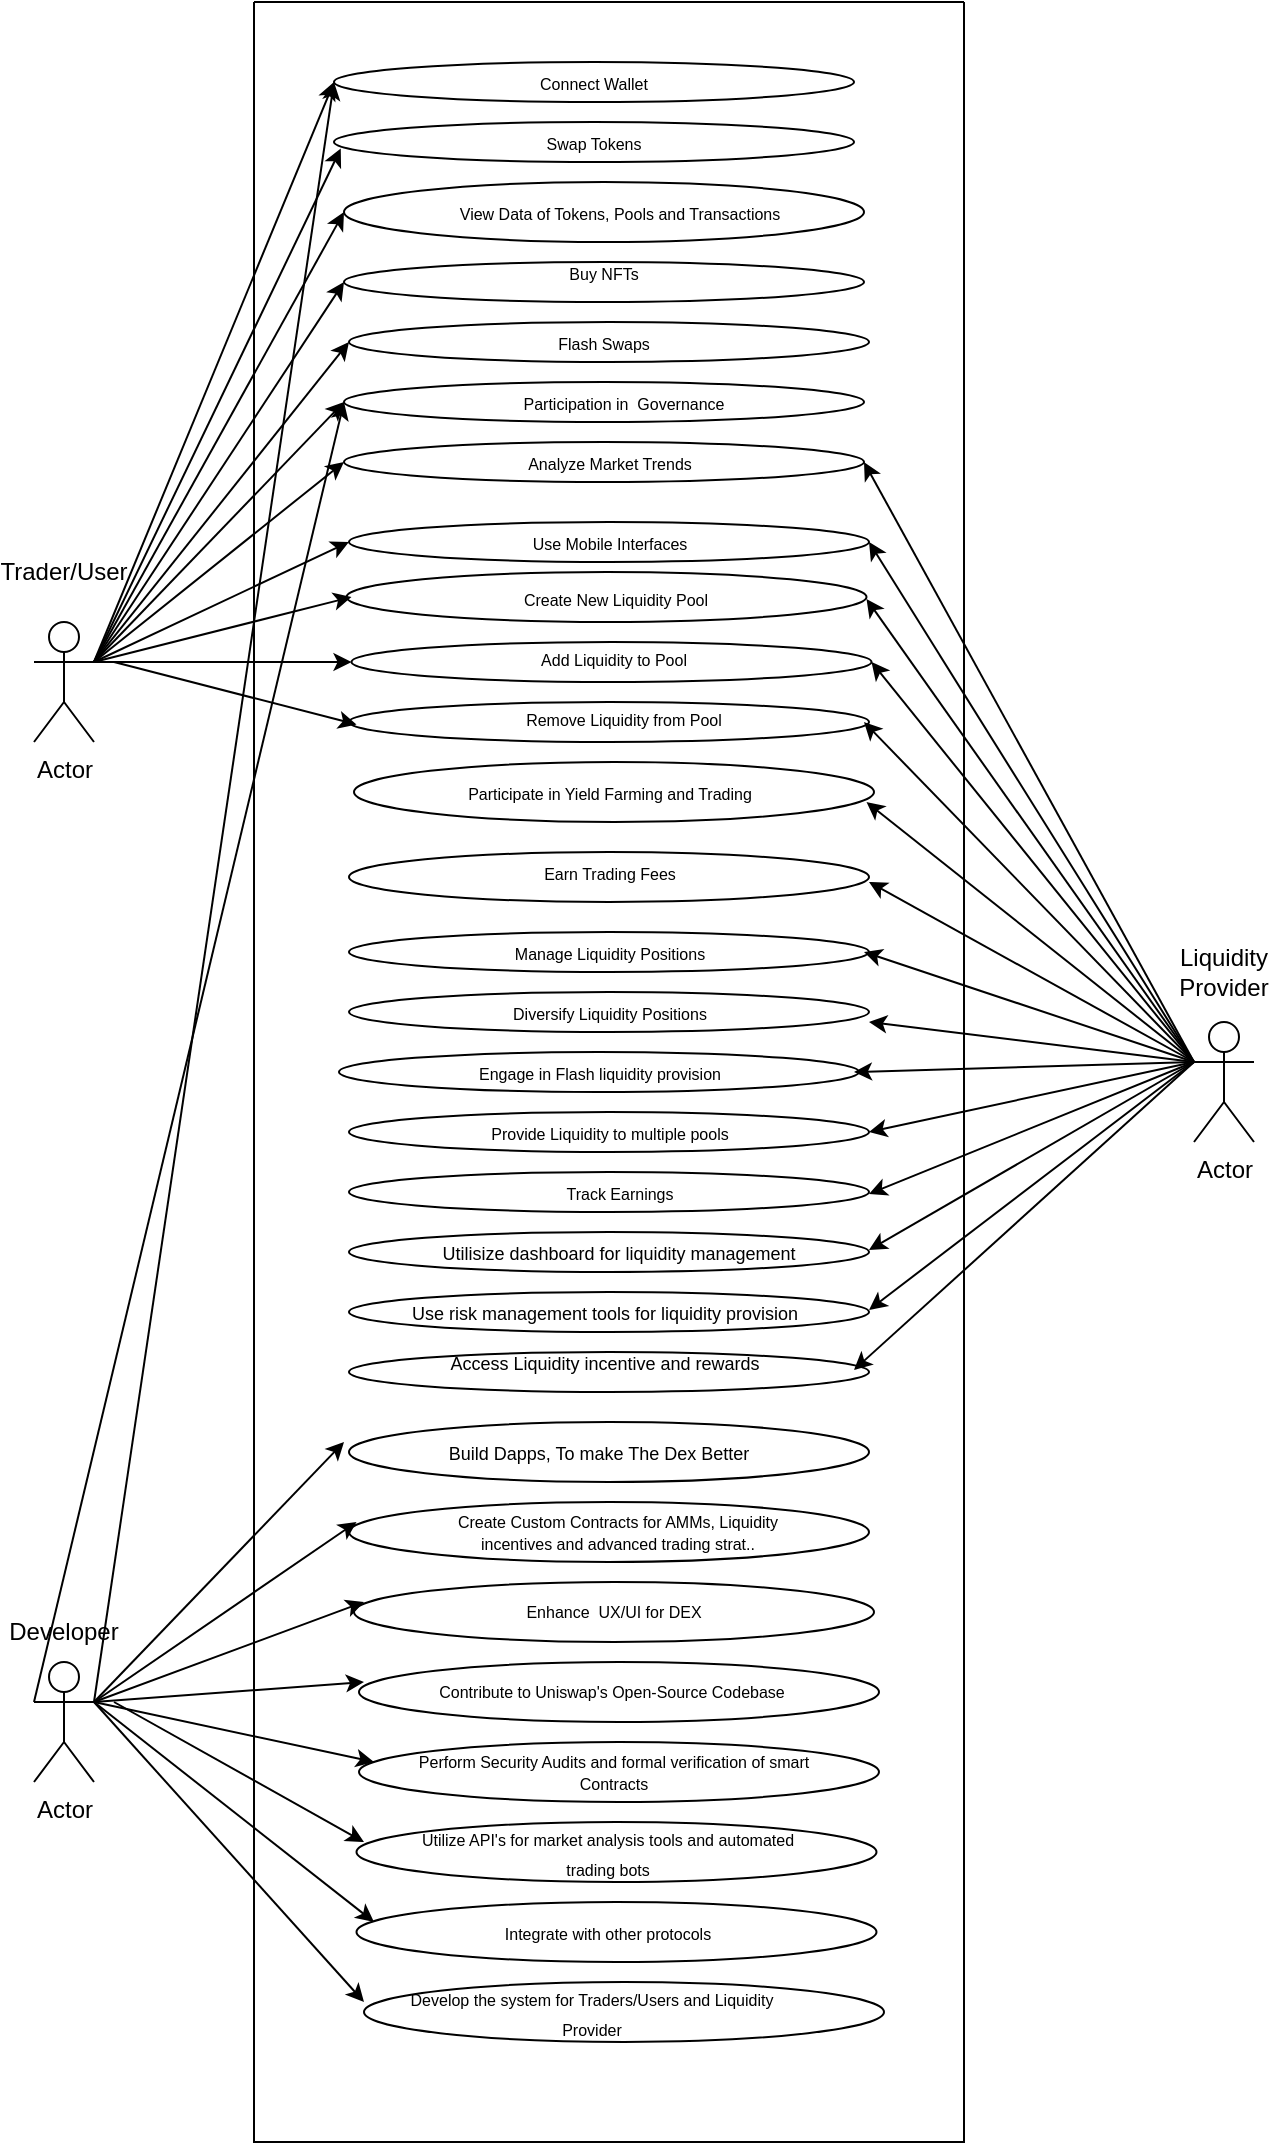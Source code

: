 <mxfile version="24.4.8" type="device">
  <diagram name="Page-1" id="qsMujqLNs6Iw7YWohVRW">
    <mxGraphModel dx="1604" dy="919" grid="1" gridSize="10" guides="1" tooltips="1" connect="1" arrows="1" fold="1" page="1" pageScale="1" pageWidth="850" pageHeight="1100" math="0" shadow="0">
      <root>
        <mxCell id="0" />
        <mxCell id="1" parent="0" />
        <mxCell id="RA5m8bi9TABdozbW4E4G-41" value="Actor" style="shape=umlActor;verticalLabelPosition=bottom;verticalAlign=top;html=1;outlineConnect=0;" vertex="1" parent="1">
          <mxGeometry x="130" y="320" width="30" height="60" as="geometry" />
        </mxCell>
        <mxCell id="RA5m8bi9TABdozbW4E4G-42" value="Actor" style="shape=umlActor;verticalLabelPosition=bottom;verticalAlign=top;html=1;outlineConnect=0;" vertex="1" parent="1">
          <mxGeometry x="130" y="840" width="30" height="60" as="geometry" />
        </mxCell>
        <mxCell id="RA5m8bi9TABdozbW4E4G-43" value="Actor" style="shape=umlActor;verticalLabelPosition=bottom;verticalAlign=top;html=1;outlineConnect=0;" vertex="1" parent="1">
          <mxGeometry x="710" y="520" width="30" height="60" as="geometry" />
        </mxCell>
        <mxCell id="RA5m8bi9TABdozbW4E4G-44" value="" style="swimlane;startSize=0;" vertex="1" parent="1">
          <mxGeometry x="240" y="10" width="355" height="1070" as="geometry" />
        </mxCell>
        <mxCell id="RA5m8bi9TABdozbW4E4G-48" value="" style="ellipse;whiteSpace=wrap;html=1;" vertex="1" parent="RA5m8bi9TABdozbW4E4G-44">
          <mxGeometry x="40" y="30" width="260" height="20" as="geometry" />
        </mxCell>
        <mxCell id="RA5m8bi9TABdozbW4E4G-50" value="" style="ellipse;whiteSpace=wrap;html=1;" vertex="1" parent="RA5m8bi9TABdozbW4E4G-44">
          <mxGeometry x="40" y="60" width="260" height="20" as="geometry" />
        </mxCell>
        <mxCell id="RA5m8bi9TABdozbW4E4G-51" value="" style="ellipse;whiteSpace=wrap;html=1;" vertex="1" parent="RA5m8bi9TABdozbW4E4G-44">
          <mxGeometry x="45" y="90" width="260" height="30" as="geometry" />
        </mxCell>
        <mxCell id="RA5m8bi9TABdozbW4E4G-52" value="" style="ellipse;whiteSpace=wrap;html=1;" vertex="1" parent="RA5m8bi9TABdozbW4E4G-44">
          <mxGeometry x="45" y="130" width="260" height="20" as="geometry" />
        </mxCell>
        <mxCell id="RA5m8bi9TABdozbW4E4G-53" value="" style="ellipse;whiteSpace=wrap;html=1;" vertex="1" parent="RA5m8bi9TABdozbW4E4G-44">
          <mxGeometry x="47.5" y="160" width="260" height="20" as="geometry" />
        </mxCell>
        <mxCell id="RA5m8bi9TABdozbW4E4G-54" value="" style="ellipse;whiteSpace=wrap;html=1;" vertex="1" parent="RA5m8bi9TABdozbW4E4G-44">
          <mxGeometry x="45" y="190" width="260" height="20" as="geometry" />
        </mxCell>
        <mxCell id="RA5m8bi9TABdozbW4E4G-63" value="&lt;font style=&quot;font-size: 8px;&quot;&gt;Connect Wallet&lt;/font&gt;" style="text;html=1;align=center;verticalAlign=middle;whiteSpace=wrap;rounded=0;" vertex="1" parent="RA5m8bi9TABdozbW4E4G-44">
          <mxGeometry x="100" y="25" width="140" height="30" as="geometry" />
        </mxCell>
        <mxCell id="RA5m8bi9TABdozbW4E4G-64" value="&lt;font style=&quot;font-size: 8px;&quot;&gt;Swap Tokens&lt;/font&gt;" style="text;html=1;align=center;verticalAlign=middle;whiteSpace=wrap;rounded=0;" vertex="1" parent="RA5m8bi9TABdozbW4E4G-44">
          <mxGeometry x="100" y="60" width="140" height="20" as="geometry" />
        </mxCell>
        <mxCell id="RA5m8bi9TABdozbW4E4G-65" value="&lt;font style=&quot;font-size: 8px;&quot;&gt;View Data of Tokens, Pools and Transactions&lt;/font&gt;" style="text;html=1;align=center;verticalAlign=middle;whiteSpace=wrap;rounded=0;" vertex="1" parent="RA5m8bi9TABdozbW4E4G-44">
          <mxGeometry x="97.5" y="90" width="170" height="30" as="geometry" />
        </mxCell>
        <mxCell id="RA5m8bi9TABdozbW4E4G-66" value="&lt;font style=&quot;font-size: 8px;&quot;&gt;Buy NFTs&lt;/font&gt;" style="text;html=1;align=center;verticalAlign=middle;whiteSpace=wrap;rounded=0;" vertex="1" parent="RA5m8bi9TABdozbW4E4G-44">
          <mxGeometry x="105" y="120" width="140" height="30" as="geometry" />
        </mxCell>
        <mxCell id="RA5m8bi9TABdozbW4E4G-75" value="&lt;font style=&quot;font-size: 8px;&quot;&gt;Flash Swaps&lt;/font&gt;" style="text;html=1;align=center;verticalAlign=middle;whiteSpace=wrap;rounded=0;" vertex="1" parent="RA5m8bi9TABdozbW4E4G-44">
          <mxGeometry x="105" y="155" width="140" height="30" as="geometry" />
        </mxCell>
        <mxCell id="RA5m8bi9TABdozbW4E4G-81" value="" style="ellipse;whiteSpace=wrap;html=1;" vertex="1" parent="RA5m8bi9TABdozbW4E4G-44">
          <mxGeometry x="45" y="220" width="260" height="20" as="geometry" />
        </mxCell>
        <mxCell id="RA5m8bi9TABdozbW4E4G-84" value="&lt;font style=&quot;font-size: 8px;&quot;&gt;Participation in&amp;nbsp; Governance&lt;/font&gt;" style="text;html=1;align=center;verticalAlign=middle;whiteSpace=wrap;rounded=0;" vertex="1" parent="RA5m8bi9TABdozbW4E4G-44">
          <mxGeometry x="115" y="185" width="140" height="30" as="geometry" />
        </mxCell>
        <mxCell id="RA5m8bi9TABdozbW4E4G-94" value="" style="endArrow=classic;html=1;rounded=0;entryX=0;entryY=0.5;entryDx=0;entryDy=0;" edge="1" parent="RA5m8bi9TABdozbW4E4G-44" target="RA5m8bi9TABdozbW4E4G-104">
          <mxGeometry width="50" height="50" relative="1" as="geometry">
            <mxPoint x="-80" y="330" as="sourcePoint" />
            <mxPoint x="35" y="775" as="targetPoint" />
          </mxGeometry>
        </mxCell>
        <mxCell id="RA5m8bi9TABdozbW4E4G-104" value="" style="ellipse;whiteSpace=wrap;html=1;" vertex="1" parent="RA5m8bi9TABdozbW4E4G-44">
          <mxGeometry x="47.5" y="260" width="260" height="20" as="geometry" />
        </mxCell>
        <mxCell id="RA5m8bi9TABdozbW4E4G-106" value="&lt;font style=&quot;font-size: 8px;&quot;&gt;Analyze Market Trends&lt;/font&gt;" style="text;html=1;align=center;verticalAlign=middle;whiteSpace=wrap;rounded=0;" vertex="1" parent="RA5m8bi9TABdozbW4E4G-44">
          <mxGeometry x="107.5" y="215" width="140" height="30" as="geometry" />
        </mxCell>
        <mxCell id="RA5m8bi9TABdozbW4E4G-108" value="&lt;font style=&quot;font-size: 8px;&quot;&gt;Use Mobile Interfaces&lt;/font&gt;" style="text;html=1;align=center;verticalAlign=middle;whiteSpace=wrap;rounded=0;" vertex="1" parent="RA5m8bi9TABdozbW4E4G-44">
          <mxGeometry x="107.5" y="255" width="140" height="30" as="geometry" />
        </mxCell>
        <mxCell id="RA5m8bi9TABdozbW4E4G-95" value="" style="endArrow=classic;html=1;rounded=0;entryX=1;entryY=0.5;entryDx=0;entryDy=0;" edge="1" parent="RA5m8bi9TABdozbW4E4G-44" target="RA5m8bi9TABdozbW4E4G-163">
          <mxGeometry width="50" height="50" relative="1" as="geometry">
            <mxPoint x="470" y="530" as="sourcePoint" />
            <mxPoint x="310" y="495" as="targetPoint" />
          </mxGeometry>
        </mxCell>
        <mxCell id="RA5m8bi9TABdozbW4E4G-97" value="" style="endArrow=classic;html=1;rounded=0;" edge="1" parent="RA5m8bi9TABdozbW4E4G-44">
          <mxGeometry width="50" height="50" relative="1" as="geometry">
            <mxPoint x="470" y="530" as="sourcePoint" />
            <mxPoint x="307.5" y="595.986" as="targetPoint" />
          </mxGeometry>
        </mxCell>
        <mxCell id="RA5m8bi9TABdozbW4E4G-110" value="" style="endArrow=classic;html=1;rounded=0;" edge="1" parent="RA5m8bi9TABdozbW4E4G-44" target="RA5m8bi9TABdozbW4E4G-148">
          <mxGeometry width="50" height="50" relative="1" as="geometry">
            <mxPoint x="-80" y="330" as="sourcePoint" />
            <mxPoint x="45" y="415" as="targetPoint" />
          </mxGeometry>
        </mxCell>
        <mxCell id="RA5m8bi9TABdozbW4E4G-114" value="" style="endArrow=classic;html=1;rounded=0;" edge="1" parent="RA5m8bi9TABdozbW4E4G-44">
          <mxGeometry width="50" height="50" relative="1" as="geometry">
            <mxPoint x="470" y="530" as="sourcePoint" />
            <mxPoint x="306.25" y="298.486" as="targetPoint" />
          </mxGeometry>
        </mxCell>
        <mxCell id="RA5m8bi9TABdozbW4E4G-145" value="" style="endArrow=classic;html=1;rounded=0;" edge="1" parent="RA5m8bi9TABdozbW4E4G-44">
          <mxGeometry width="50" height="50" relative="1" as="geometry">
            <mxPoint x="470" y="530" as="sourcePoint" />
            <mxPoint x="307.5" y="623.964" as="targetPoint" />
          </mxGeometry>
        </mxCell>
        <mxCell id="RA5m8bi9TABdozbW4E4G-147" value="" style="ellipse;whiteSpace=wrap;html=1;" vertex="1" parent="RA5m8bi9TABdozbW4E4G-44">
          <mxGeometry x="46.25" y="285" width="260" height="25" as="geometry" />
        </mxCell>
        <mxCell id="RA5m8bi9TABdozbW4E4G-148" value="" style="ellipse;whiteSpace=wrap;html=1;" vertex="1" parent="RA5m8bi9TABdozbW4E4G-44">
          <mxGeometry x="48.75" y="320" width="260" height="20" as="geometry" />
        </mxCell>
        <mxCell id="RA5m8bi9TABdozbW4E4G-149" value="" style="ellipse;whiteSpace=wrap;html=1;" vertex="1" parent="RA5m8bi9TABdozbW4E4G-44">
          <mxGeometry x="47.5" y="350" width="260" height="20" as="geometry" />
        </mxCell>
        <mxCell id="RA5m8bi9TABdozbW4E4G-150" value="" style="ellipse;whiteSpace=wrap;html=1;" vertex="1" parent="RA5m8bi9TABdozbW4E4G-44">
          <mxGeometry x="50" y="380" width="260" height="30" as="geometry" />
        </mxCell>
        <mxCell id="RA5m8bi9TABdozbW4E4G-151" value="&lt;span style=&quot;color: rgba(0, 0, 0, 0); font-family: monospace; font-size: 0px; text-align: start; text-wrap: nowrap;&quot;&gt;%3CmxGraphModel%3E%3Croot%3E%3CmxCell%20id%3D%220%22%2F%3E%3CmxCell%20id%3D%221%22%20parent%3D%220%22%2F%3E%3CmxCell%20id%3D%222%22%20value%3D%22%22%20style%3D%22endArrow%3Dclassic%3Bhtml%3D1%3Brounded%3D0%3BentryX%3D1%3BentryY%3D0.5%3BentryDx%3D0%3BentryDy%3D0%3B%22%20edge%3D%221%22%20parent%3D%221%22%3E%3CmxGeometry%20width%3D%2250%22%20height%3D%2250%22%20relative%3D%221%22%20as%3D%22geometry%22%3E%3CmxPoint%20x%3D%22710%22%20y%3D%22540%22%20as%3D%22sourcePoint%22%2F%3E%3CmxPoint%20x%3D%22550%22%20y%3D%22547.5%22%20as%3D%22targetPoint%22%2F%3E%3C%2FmxGeometry%3E%3C%2FmxCell%3E%3C%2Froot%3E%3C%2FmxGraphModel%3E&lt;/span&gt;" style="ellipse;whiteSpace=wrap;html=1;" vertex="1" parent="RA5m8bi9TABdozbW4E4G-44">
          <mxGeometry x="47.5" y="465" width="260" height="20" as="geometry" />
        </mxCell>
        <mxCell id="RA5m8bi9TABdozbW4E4G-152" value="&lt;font style=&quot;font-size: 8px;&quot;&gt;Manage Liquidity Positions&lt;/font&gt;" style="text;html=1;align=center;verticalAlign=middle;whiteSpace=wrap;rounded=0;" vertex="1" parent="RA5m8bi9TABdozbW4E4G-44">
          <mxGeometry x="87.5" y="460" width="180" height="30" as="geometry" />
        </mxCell>
        <mxCell id="RA5m8bi9TABdozbW4E4G-153" value="&lt;font style=&quot;font-size: 8px;&quot;&gt;Create New Liquidity Pool&lt;/font&gt;" style="text;html=1;align=center;verticalAlign=middle;whiteSpace=wrap;rounded=0;" vertex="1" parent="RA5m8bi9TABdozbW4E4G-44">
          <mxGeometry x="101.25" y="282.5" width="160" height="30" as="geometry" />
        </mxCell>
        <mxCell id="RA5m8bi9TABdozbW4E4G-154" value="" style="ellipse;whiteSpace=wrap;html=1;" vertex="1" parent="RA5m8bi9TABdozbW4E4G-44">
          <mxGeometry x="47.5" y="425" width="260" height="25" as="geometry" />
        </mxCell>
        <mxCell id="RA5m8bi9TABdozbW4E4G-155" value="&lt;font style=&quot;font-size: 8px;&quot;&gt;Add Liquidity to Pool&lt;/font&gt;" style="text;html=1;align=center;verticalAlign=middle;whiteSpace=wrap;rounded=0;" vertex="1" parent="RA5m8bi9TABdozbW4E4G-44">
          <mxGeometry x="100" y="312.5" width="160" height="30" as="geometry" />
        </mxCell>
        <mxCell id="RA5m8bi9TABdozbW4E4G-158" value="&lt;font style=&quot;font-size: 8px;&quot;&gt;Remove Liquidity from Pool&lt;/font&gt;" style="text;html=1;align=center;verticalAlign=middle;whiteSpace=wrap;rounded=0;" vertex="1" parent="RA5m8bi9TABdozbW4E4G-44">
          <mxGeometry x="105" y="342.5" width="160" height="30" as="geometry" />
        </mxCell>
        <mxCell id="RA5m8bi9TABdozbW4E4G-159" value="&lt;font style=&quot;font-size: 8px;&quot;&gt;Participate in Yield Farming and Trading&lt;/font&gt;" style="text;html=1;align=center;verticalAlign=middle;whiteSpace=wrap;rounded=0;" vertex="1" parent="RA5m8bi9TABdozbW4E4G-44">
          <mxGeometry x="97.5" y="380" width="160" height="30" as="geometry" />
        </mxCell>
        <mxCell id="RA5m8bi9TABdozbW4E4G-160" value="&lt;font style=&quot;font-size: 8px;&quot;&gt;Earn Trading Fees&lt;/font&gt;" style="text;html=1;align=center;verticalAlign=middle;whiteSpace=wrap;rounded=0;" vertex="1" parent="RA5m8bi9TABdozbW4E4G-44">
          <mxGeometry x="97.5" y="420" width="160" height="30" as="geometry" />
        </mxCell>
        <mxCell id="RA5m8bi9TABdozbW4E4G-161" value="&lt;span style=&quot;color: rgba(0, 0, 0, 0); font-family: monospace; font-size: 0px; text-align: start; text-wrap: nowrap;&quot;&gt;%3CmxGraphModel%3E%3Croot%3E%3CmxCell%20id%3D%220%22%2F%3E%3CmxCell%20id%3D%221%22%20parent%3D%220%22%2F%3E%3CmxCell%20id%3D%222%22%20value%3D%22%22%20style%3D%22endArrow%3Dclassic%3Bhtml%3D1%3Brounded%3D0%3BentryX%3D1%3BentryY%3D0.5%3BentryDx%3D0%3BentryDy%3D0%3B%22%20edge%3D%221%22%20parent%3D%221%22%3E%3CmxGeometry%20width%3D%2250%22%20height%3D%2250%22%20relative%3D%221%22%20as%3D%22geometry%22%3E%3CmxPoint%20x%3D%22710%22%20y%3D%22540%22%20as%3D%22sourcePoint%22%2F%3E%3CmxPoint%20x%3D%22550%22%20y%3D%22547.5%22%20as%3D%22targetPoint%22%2F%3E%3C%2FmxGeometry%3E%3C%2FmxCell%3E%3C%2Froot%3E%3C%2FmxGraphModel%3E&lt;/span&gt;" style="ellipse;whiteSpace=wrap;html=1;" vertex="1" parent="RA5m8bi9TABdozbW4E4G-44">
          <mxGeometry x="47.5" y="495" width="260" height="20" as="geometry" />
        </mxCell>
        <mxCell id="RA5m8bi9TABdozbW4E4G-162" value="&lt;span style=&quot;color: rgba(0, 0, 0, 0); font-family: monospace; font-size: 0px; text-align: start; text-wrap: nowrap;&quot;&gt;%3CmxGraphModel%3E%3Croot%3E%3CmxCell%20id%3D%220%22%2F%3E%3CmxCell%20id%3D%221%22%20parent%3D%220%22%2F%3E%3CmxCell%20id%3D%222%22%20value%3D%22%22%20style%3D%22endArrow%3Dclassic%3Bhtml%3D1%3Brounded%3D0%3BentryX%3D1%3BentryY%3D0.5%3BentryDx%3D0%3BentryDy%3D0%3B%22%20edge%3D%221%22%20parent%3D%221%22%3E%3CmxGeometry%20width%3D%2250%22%20height%3D%2250%22%20relative%3D%221%22%20as%3D%22geometry%22%3E%3CmxPoint%20x%3D%22710%22%20y%3D%22540%22%20as%3D%22sourcePoint%22%2F%3E%3CmxPoint%20x%3D%22550%22%20y%3D%22547.5%22%20as%3D%22targetPoint%22%2F%3E%3C%2FmxGeometry%3E%3C%2FmxCell%3E%3C%2Froot%3E%3C%2FmxGraphModel%3E&lt;/span&gt;" style="ellipse;whiteSpace=wrap;html=1;" vertex="1" parent="RA5m8bi9TABdozbW4E4G-44">
          <mxGeometry x="42.5" y="525" width="260" height="20" as="geometry" />
        </mxCell>
        <mxCell id="RA5m8bi9TABdozbW4E4G-163" value="&lt;span style=&quot;color: rgba(0, 0, 0, 0); font-family: monospace; font-size: 0px; text-align: start; text-wrap: nowrap;&quot;&gt;%3CmxGraphModel%3E%3Croot%3E%3CmxCell%20id%3D%220%22%2F%3E%3CmxCell%20id%3D%221%22%20parent%3D%220%22%2F%3E%3CmxCell%20id%3D%222%22%20value%3D%22%22%20style%3D%22endArrow%3Dclassic%3Bhtml%3D1%3Brounded%3D0%3BentryX%3D1%3BentryY%3D0.5%3BentryDx%3D0%3BentryDy%3D0%3B%22%20edge%3D%221%22%20parent%3D%221%22%3E%3CmxGeometry%20width%3D%2250%22%20height%3D%2250%22%20relative%3D%221%22%20as%3D%22geometry%22%3E%3CmxPoint%20x%3D%22710%22%20y%3D%22540%22%20as%3D%22sourcePoint%22%2F%3E%3CmxPoint%20x%3D%22550%22%20y%3D%22547.5%22%20as%3D%22targetPoint%22%2F%3E%3C%2FmxGeometry%3E%3C%2FmxCell%3E%3C%2Froot%3E%3C%2FmxGraphModel%3E&lt;/span&gt;" style="ellipse;whiteSpace=wrap;html=1;" vertex="1" parent="RA5m8bi9TABdozbW4E4G-44">
          <mxGeometry x="47.5" y="555" width="260" height="20" as="geometry" />
        </mxCell>
        <mxCell id="RA5m8bi9TABdozbW4E4G-164" value="&lt;span style=&quot;color: rgba(0, 0, 0, 0); font-family: monospace; font-size: 0px; text-align: start; text-wrap: nowrap;&quot;&gt;%3CmxGraphModel%3E%3Croot%3E%3CmxCell%20id%3D%220%22%2F%3E%3CmxCell%20id%3D%221%22%20parent%3D%220%22%2F%3E%3CmxCell%20id%3D%222%22%20value%3D%22%22%20style%3D%22endArrow%3Dclassic%3Bhtml%3D1%3Brounded%3D0%3BentryX%3D1%3BentryY%3D0.5%3BentryDx%3D0%3BentryDy%3D0%3B%22%20edge%3D%221%22%20parent%3D%221%22%3E%3CmxGeometry%20width%3D%2250%22%20height%3D%2250%22%20relative%3D%221%22%20as%3D%22geometry%22%3E%3CmxPoint%20x%3D%22710%22%20y%3D%22540%22%20as%3D%22sourcePoint%22%2F%3E%3CmxPoint%20x%3D%22550%22%20y%3D%22547.5%22%20as%3D%22targetPoint%22%2F%3E%3C%2FmxGeometry%3E%3C%2FmxCell%3E%3C%2Froot%3E%3C%2FmxGraphModel%3E&lt;/span&gt;" style="ellipse;whiteSpace=wrap;html=1;" vertex="1" parent="RA5m8bi9TABdozbW4E4G-44">
          <mxGeometry x="47.5" y="585" width="260" height="20" as="geometry" />
        </mxCell>
        <mxCell id="RA5m8bi9TABdozbW4E4G-165" value="&lt;span style=&quot;color: rgba(0, 0, 0, 0); font-family: monospace; font-size: 0px; text-align: start; text-wrap: nowrap;&quot;&gt;%3CmxGraphModel%3E%3Croot%3E%3CmxCell%20id%3D%220%22%2F%3E%3CmxCell%20id%3D%221%22%20parent%3D%220%22%2F%3E%3CmxCell%20id%3D%222%22%20value%3D%22%22%20style%3D%22endArrow%3Dclassic%3Bhtml%3D1%3Brounded%3D0%3BentryX%3D1%3BentryY%3D0.5%3BentryDx%3D0%3BentryDy%3D0%3B%22%20edge%3D%221%22%20parent%3D%221%22%3E%3CmxGeometry%20width%3D%2250%22%20height%3D%2250%22%20relative%3D%221%22%20as%3D%22geometry%22%3E%3CmxPoint%20x%3D%22710%22%20y%3D%22540%22%20as%3D%22sourcePoint%22%2F%3E%3CmxPoint%20x%3D%22550%22%20y%3D%22547.5%22%20as%3D%22targetPoint%22%2F%3E%3C%2FmxGeometry%3E%3C%2FmxCell%3E%3C%2Froot%3E%3C%2FmxGraphModel%3E&lt;/span&gt;" style="ellipse;whiteSpace=wrap;html=1;" vertex="1" parent="RA5m8bi9TABdozbW4E4G-44">
          <mxGeometry x="47.5" y="615" width="260" height="20" as="geometry" />
        </mxCell>
        <mxCell id="RA5m8bi9TABdozbW4E4G-166" value="&lt;span style=&quot;color: rgba(0, 0, 0, 0); font-family: monospace; font-size: 0px; text-align: start; text-wrap: nowrap;&quot;&gt;%3CmxGraphModel%3E%3Croot%3E%3CmxCell%20id%3D%220%22%2F%3E%3CmxCell%20id%3D%221%22%20parent%3D%220%22%2F%3E%3CmxCell%20id%3D%222%22%20value%3D%22%22%20style%3D%22endArrow%3Dclassic%3Bhtml%3D1%3Brounded%3D0%3BentryX%3D1%3BentryY%3D0.5%3BentryDx%3D0%3BentryDy%3D0%3B%22%20edge%3D%221%22%20parent%3D%221%22%3E%3CmxGeometry%20width%3D%2250%22%20height%3D%2250%22%20relative%3D%221%22%20as%3D%22geometry%22%3E%3CmxPoint%20x%3D%22710%22%20y%3D%22540%22%20as%3D%22sourcePoint%22%2F%3E%3CmxPoint%20x%3D%22550%22%20y%3D%22547.5%22%20as%3D%22targetPoint%22%2F%3E%3C%2FmxGeometry%3E%3C%2FmxCell%3E%3C%2Froot%3E%3C%2FmxGraphModel%3E&lt;/span&gt;" style="ellipse;whiteSpace=wrap;html=1;" vertex="1" parent="RA5m8bi9TABdozbW4E4G-44">
          <mxGeometry x="47.5" y="750" width="260" height="30" as="geometry" />
        </mxCell>
        <mxCell id="RA5m8bi9TABdozbW4E4G-167" value="&lt;span style=&quot;color: rgba(0, 0, 0, 0); font-family: monospace; font-size: 0px; text-align: start; text-wrap: nowrap;&quot;&gt;%3CmxGraphModel%3E%3Croot%3E%3CmxCell%20id%3D%220%22%2F%3E%3CmxCell%20id%3D%221%22%20parent%3D%220%22%2F%3E%3CmxCell%20id%3D%222%22%20value%3D%22%22%20style%3D%22endArrow%3Dclassic%3Bhtml%3D1%3Brounded%3D0%3BentryX%3D1%3BentryY%3D0.5%3BentryDx%3D0%3BentryDy%3D0%3B%22%20edge%3D%221%22%20parent%3D%221%22%3E%3CmxGeometry%20width%3D%2250%22%20height%3D%2250%22%20relative%3D%221%22%20as%3D%22geometry%22%3E%3CmxPoint%20x%3D%22710%22%20y%3D%22540%22%20as%3D%22sourcePoint%22%2F%3E%3CmxPoint%20x%3D%22550%22%20y%3D%22547.5%22%20as%3D%22targetPoint%22%2F%3E%3C%2FmxGeometry%3E%3C%2FmxCell%3E%3C%2Froot%3E%3C%2FmxGraphModel%3E&lt;/span&gt;" style="ellipse;whiteSpace=wrap;html=1;" vertex="1" parent="RA5m8bi9TABdozbW4E4G-44">
          <mxGeometry x="47.5" y="675" width="260" height="20" as="geometry" />
        </mxCell>
        <mxCell id="RA5m8bi9TABdozbW4E4G-168" value="&lt;span style=&quot;color: rgba(0, 0, 0, 0); font-family: monospace; font-size: 0px; text-align: start; text-wrap: nowrap;&quot;&gt;%3CmxGraphModel%3E%3Croot%3E%3CmxCell%20id%3D%220%22%2F%3E%3CmxCell%20id%3D%221%22%20parent%3D%220%22%2F%3E%3CmxCell%20id%3D%222%22%20value%3D%22%22%20style%3D%22endArrow%3Dclassic%3Bhtml%3D1%3Brounded%3D0%3BentryX%3D1%3BentryY%3D0.5%3BentryDx%3D0%3BentryDy%3D0%3B%22%20edge%3D%221%22%20parent%3D%221%22%3E%3CmxGeometry%20width%3D%2250%22%20height%3D%2250%22%20relative%3D%221%22%20as%3D%22geometry%22%3E%3CmxPoint%20x%3D%22710%22%20y%3D%22540%22%20as%3D%22sourcePoint%22%2F%3E%3CmxPoint%20x%3D%22550%22%20y%3D%22547.5%22%20as%3D%22targetPoint%22%2F%3E%3C%2FmxGeometry%3E%3C%2FmxCell%3E%3C%2Froot%3E%3C%2FmxGraphModel%3E&lt;/span&gt;" style="ellipse;whiteSpace=wrap;html=1;" vertex="1" parent="RA5m8bi9TABdozbW4E4G-44">
          <mxGeometry x="47.5" y="710" width="260" height="30" as="geometry" />
        </mxCell>
        <mxCell id="RA5m8bi9TABdozbW4E4G-169" value="&lt;span style=&quot;color: rgba(0, 0, 0, 0); font-family: monospace; font-size: 0px; text-align: start; text-wrap: nowrap;&quot;&gt;%3CmxGraphModel%3E%3Croot%3E%3CmxCell%20id%3D%220%22%2F%3E%3CmxCell%20id%3D%221%22%20parent%3D%220%22%2F%3E%3CmxCell%20id%3D%222%22%20value%3D%22%22%20style%3D%22endArrow%3Dclassic%3Bhtml%3D1%3Brounded%3D0%3BentryX%3D1%3BentryY%3D0.5%3BentryDx%3D0%3BentryDy%3D0%3B%22%20edge%3D%221%22%20parent%3D%221%22%3E%3CmxGeometry%20width%3D%2250%22%20height%3D%2250%22%20relative%3D%221%22%20as%3D%22geometry%22%3E%3CmxPoint%20x%3D%22710%22%20y%3D%22540%22%20as%3D%22sourcePoint%22%2F%3E%3CmxPoint%20x%3D%22550%22%20y%3D%22547.5%22%20as%3D%22targetPoint%22%2F%3E%3C%2FmxGeometry%3E%3C%2FmxCell%3E%3C%2Froot%3E%3C%2FmxGraphModel%3E&lt;/span&gt;" style="ellipse;whiteSpace=wrap;html=1;" vertex="1" parent="RA5m8bi9TABdozbW4E4G-44">
          <mxGeometry x="47.5" y="645" width="260" height="20" as="geometry" />
        </mxCell>
        <mxCell id="RA5m8bi9TABdozbW4E4G-170" value="&lt;span style=&quot;color: rgba(0, 0, 0, 0); font-family: monospace; font-size: 0px; text-align: start; text-wrap: nowrap;&quot;&gt;%3CmxGraphModel%3E%3Croot%3E%3CmxCell%20id%3D%220%22%2F%3E%3CmxCell%20id%3D%221%22%20parent%3D%220%22%2F%3E%3CmxCell%20id%3D%222%22%20value%3D%22%22%20style%3D%22endArrow%3Dclassic%3Bhtml%3D1%3Brounded%3D0%3BentryX%3D1%3BentryY%3D0.5%3BentryDx%3D0%3BentryDy%3D0%3B%22%20edge%3D%221%22%20parent%3D%221%22%3E%3CmxGeometry%20width%3D%2250%22%20height%3D%2250%22%20relative%3D%221%22%20as%3D%22geometry%22%3E%3CmxPoint%20x%3D%22710%22%20y%3D%22540%22%20as%3D%22sourcePoint%22%2F%3E%3CmxPoint%20x%3D%22550%22%20y%3D%22547.5%22%20as%3D%22targetPoint%22%2F%3E%3C%2FmxGeometry%3E%3C%2FmxCell%3E%3C%2Froot%3E%3C%2FmxGraphModel%3E&lt;/span&gt;" style="ellipse;whiteSpace=wrap;html=1;" vertex="1" parent="RA5m8bi9TABdozbW4E4G-44">
          <mxGeometry x="50" y="790" width="260" height="30" as="geometry" />
        </mxCell>
        <mxCell id="RA5m8bi9TABdozbW4E4G-171" value="&lt;font style=&quot;font-size: 8px;&quot;&gt;Diversify Liquidity Positions&lt;/font&gt;" style="text;html=1;align=center;verticalAlign=middle;whiteSpace=wrap;rounded=0;" vertex="1" parent="RA5m8bi9TABdozbW4E4G-44">
          <mxGeometry x="87.5" y="490" width="180" height="30" as="geometry" />
        </mxCell>
        <mxCell id="RA5m8bi9TABdozbW4E4G-172" value="&lt;font style=&quot;font-size: 8px;&quot;&gt;Engage in Flash liquidity provision&lt;/font&gt;" style="text;html=1;align=center;verticalAlign=middle;whiteSpace=wrap;rounded=0;" vertex="1" parent="RA5m8bi9TABdozbW4E4G-44">
          <mxGeometry x="72.5" y="520" width="200" height="30" as="geometry" />
        </mxCell>
        <mxCell id="RA5m8bi9TABdozbW4E4G-173" value="&lt;font style=&quot;font-size: 8px;&quot;&gt;Provide Liquidity to multiple pools&lt;/font&gt;" style="text;html=1;align=center;verticalAlign=middle;whiteSpace=wrap;rounded=0;" vertex="1" parent="RA5m8bi9TABdozbW4E4G-44">
          <mxGeometry x="77.5" y="550" width="200" height="30" as="geometry" />
        </mxCell>
        <mxCell id="RA5m8bi9TABdozbW4E4G-174" value="&lt;font style=&quot;font-size: 8px;&quot;&gt;Track Earnings&lt;/font&gt;" style="text;html=1;align=center;verticalAlign=middle;whiteSpace=wrap;rounded=0;" vertex="1" parent="RA5m8bi9TABdozbW4E4G-44">
          <mxGeometry x="82.5" y="580" width="200" height="30" as="geometry" />
        </mxCell>
        <mxCell id="RA5m8bi9TABdozbW4E4G-175" value="&lt;font style=&quot;font-size: 9px;&quot;&gt;Utilisize dashboard for liquidity management&lt;/font&gt;" style="text;html=1;align=center;verticalAlign=middle;whiteSpace=wrap;rounded=0;" vertex="1" parent="RA5m8bi9TABdozbW4E4G-44">
          <mxGeometry x="55" y="610" width="255" height="30" as="geometry" />
        </mxCell>
        <mxCell id="RA5m8bi9TABdozbW4E4G-176" value="&lt;font style=&quot;font-size: 9px;&quot;&gt;Use risk management tools for liquidity provision&lt;/font&gt;" style="text;html=1;align=center;verticalAlign=middle;whiteSpace=wrap;rounded=0;" vertex="1" parent="RA5m8bi9TABdozbW4E4G-44">
          <mxGeometry x="47.5" y="640" width="255" height="30" as="geometry" />
        </mxCell>
        <mxCell id="RA5m8bi9TABdozbW4E4G-177" value="&lt;font style=&quot;font-size: 9px;&quot;&gt;Access Liquidity incentive and rewards&lt;/font&gt;" style="text;html=1;align=center;verticalAlign=middle;whiteSpace=wrap;rounded=0;" vertex="1" parent="RA5m8bi9TABdozbW4E4G-44">
          <mxGeometry x="47.5" y="665" width="255" height="30" as="geometry" />
        </mxCell>
        <mxCell id="RA5m8bi9TABdozbW4E4G-116" value="" style="endArrow=classic;html=1;rounded=0;entryX=1;entryY=0.5;entryDx=0;entryDy=0;" edge="1" parent="RA5m8bi9TABdozbW4E4G-44">
          <mxGeometry width="50" height="50" relative="1" as="geometry">
            <mxPoint x="470" y="530" as="sourcePoint" />
            <mxPoint x="305" y="360" as="targetPoint" />
          </mxGeometry>
        </mxCell>
        <mxCell id="RA5m8bi9TABdozbW4E4G-111" value="" style="endArrow=classic;html=1;rounded=0;entryX=0;entryY=0.5;entryDx=0;entryDy=0;" edge="1" parent="RA5m8bi9TABdozbW4E4G-44">
          <mxGeometry width="50" height="50" relative="1" as="geometry">
            <mxPoint x="-70" y="330" as="sourcePoint" />
            <mxPoint x="51.25" y="361.25" as="targetPoint" />
            <Array as="points" />
          </mxGeometry>
        </mxCell>
        <mxCell id="RA5m8bi9TABdozbW4E4G-109" value="" style="endArrow=classic;html=1;rounded=0;entryX=1;entryY=0.5;entryDx=0;entryDy=0;" edge="1" parent="RA5m8bi9TABdozbW4E4G-44">
          <mxGeometry width="50" height="50" relative="1" as="geometry">
            <mxPoint x="470" y="530" as="sourcePoint" />
            <mxPoint x="306.25" y="400" as="targetPoint" />
          </mxGeometry>
        </mxCell>
        <mxCell id="RA5m8bi9TABdozbW4E4G-179" value="" style="endArrow=classic;html=1;rounded=0;entryX=1;entryY=0.5;entryDx=0;entryDy=0;" edge="1" parent="RA5m8bi9TABdozbW4E4G-44">
          <mxGeometry width="50" height="50" relative="1" as="geometry">
            <mxPoint x="470" y="530" as="sourcePoint" />
            <mxPoint x="300.0" y="535" as="targetPoint" />
          </mxGeometry>
        </mxCell>
        <mxCell id="RA5m8bi9TABdozbW4E4G-180" value="" style="endArrow=classic;html=1;rounded=0;entryX=1;entryY=0.5;entryDx=0;entryDy=0;" edge="1" parent="RA5m8bi9TABdozbW4E4G-44">
          <mxGeometry width="50" height="50" relative="1" as="geometry">
            <mxPoint x="470" y="530" as="sourcePoint" />
            <mxPoint x="307.5" y="510" as="targetPoint" />
          </mxGeometry>
        </mxCell>
        <mxCell id="RA5m8bi9TABdozbW4E4G-182" value="" style="endArrow=classic;html=1;rounded=0;entryX=1;entryY=0.5;entryDx=0;entryDy=0;" edge="1" parent="RA5m8bi9TABdozbW4E4G-44">
          <mxGeometry width="50" height="50" relative="1" as="geometry">
            <mxPoint x="470" y="530" as="sourcePoint" />
            <mxPoint x="305.0" y="475" as="targetPoint" />
          </mxGeometry>
        </mxCell>
        <mxCell id="RA5m8bi9TABdozbW4E4G-246" value="&lt;span style=&quot;color: rgba(0, 0, 0, 0); font-family: monospace; font-size: 0px; text-align: start; text-wrap: nowrap;&quot;&gt;%3CmxGraphModel%3E%3Croot%3E%3CmxCell%20id%3D%220%22%2F%3E%3CmxCell%20id%3D%221%22%20parent%3D%220%22%2F%3E%3CmxCell%20id%3D%222%22%20value%3D%22%22%20style%3D%22endArrow%3Dclassic%3Bhtml%3D1%3Brounded%3D0%3BentryX%3D1%3BentryY%3D0.5%3BentryDx%3D0%3BentryDy%3D0%3B%22%20edge%3D%221%22%20parent%3D%221%22%3E%3CmxGeometry%20width%3D%2250%22%20height%3D%2250%22%20relative%3D%221%22%20as%3D%22geometry%22%3E%3CmxPoint%20x%3D%22710%22%20y%3D%22540%22%20as%3D%22sourcePoint%22%2F%3E%3CmxPoint%20x%3D%22550%22%20y%3D%22547.5%22%20as%3D%22targetPoint%22%2F%3E%3C%2FmxGeometry%3E%3C%2FmxCell%3E%3C%2Froot%3E%3C%2FmxGraphModel%3E&lt;/span&gt;" style="ellipse;whiteSpace=wrap;html=1;" vertex="1" parent="RA5m8bi9TABdozbW4E4G-44">
          <mxGeometry x="52.5" y="830" width="260" height="30" as="geometry" />
        </mxCell>
        <mxCell id="RA5m8bi9TABdozbW4E4G-247" value="&lt;span style=&quot;color: rgba(0, 0, 0, 0); font-family: monospace; font-size: 0px; text-align: start; text-wrap: nowrap;&quot;&gt;%3CmxGraphModel%3E%3Croot%3E%3CmxCell%20id%3D%220%22%2F%3E%3CmxCell%20id%3D%221%22%20parent%3D%220%22%2F%3E%3CmxCell%20id%3D%222%22%20value%3D%22%22%20style%3D%22endArrow%3Dclassic%3Bhtml%3D1%3Brounded%3D0%3BentryX%3D1%3BentryY%3D0.5%3BentryDx%3D0%3BentryDy%3D0%3B%22%20edge%3D%221%22%20parent%3D%221%22%3E%3CmxGeometry%20width%3D%2250%22%20height%3D%2250%22%20relative%3D%221%22%20as%3D%22geometry%22%3E%3CmxPoint%20x%3D%22710%22%20y%3D%22540%22%20as%3D%22sourcePoint%22%2F%3E%3CmxPoint%20x%3D%22550%22%20y%3D%22547.5%22%20as%3D%22targetPoint%22%2F%3E%3C%2FmxGeometry%3E%3C%2FmxCell%3E%3C%2Froot%3E%3C%2FmxGraphModel%3E&lt;/span&gt;" style="ellipse;whiteSpace=wrap;html=1;" vertex="1" parent="RA5m8bi9TABdozbW4E4G-44">
          <mxGeometry x="52.5" y="870" width="260" height="30" as="geometry" />
        </mxCell>
        <mxCell id="RA5m8bi9TABdozbW4E4G-308" value="&lt;span style=&quot;color: rgba(0, 0, 0, 0); font-family: monospace; font-size: 0px; text-align: start; text-wrap: nowrap;&quot;&gt;%3CmxGraphModel%3E%3Croot%3E%3CmxCell%20id%3D%220%22%2F%3E%3CmxCell%20id%3D%221%22%20parent%3D%220%22%2F%3E%3CmxCell%20id%3D%222%22%20value%3D%22%22%20style%3D%22endArrow%3Dclassic%3Bhtml%3D1%3Brounded%3D0%3BentryX%3D1%3BentryY%3D0.5%3BentryDx%3D0%3BentryDy%3D0%3B%22%20edge%3D%221%22%20parent%3D%221%22%3E%3CmxGeometry%20width%3D%2250%22%20height%3D%2250%22%20relative%3D%221%22%20as%3D%22geometry%22%3E%3CmxPoint%20x%3D%22710%22%20y%3D%22540%22%20as%3D%22sourcePoint%22%2F%3E%3CmxPoint%20x%3D%22550%22%20y%3D%22547.5%22%20as%3D%22targetPoint%22%2F%3E%3C%2FmxGeometry%3E%3C%2FmxCell%3E%3C%2Froot%3E%3C%2FmxGraphModel%3E&lt;/span&gt;" style="ellipse;whiteSpace=wrap;html=1;" vertex="1" parent="RA5m8bi9TABdozbW4E4G-44">
          <mxGeometry x="51.25" y="910" width="260" height="30" as="geometry" />
        </mxCell>
        <mxCell id="RA5m8bi9TABdozbW4E4G-309" value="&lt;span style=&quot;color: rgba(0, 0, 0, 0); font-family: monospace; font-size: 0px; text-align: start; text-wrap: nowrap;&quot;&gt;%3CmxGraphModel%3E%3Croot%3E%3CmxCell%20id%3D%220%22%2F%3E%3CmxCell%20id%3D%221%22%20parent%3D%220%22%2F%3E%3CmxCell%20id%3D%222%22%20value%3D%22%22%20style%3D%22endArrow%3Dclassic%3Bhtml%3D1%3Brounded%3D0%3BentryX%3D1%3BentryY%3D0.5%3BentryDx%3D0%3BentryDy%3D0%3B%22%20edge%3D%221%22%20parent%3D%221%22%3E%3CmxGeometry%20width%3D%2250%22%20height%3D%2250%22%20relative%3D%221%22%20as%3D%22geometry%22%3E%3CmxPoint%20x%3D%22710%22%20y%3D%22540%22%20as%3D%22sourcePoint%22%2F%3E%3CmxPoint%20x%3D%22550%22%20y%3D%22547.5%22%20as%3D%22targetPoint%22%2F%3E%3C%2FmxGeometry%3E%3C%2FmxCell%3E%3C%2Froot%3E%3C%2FmxGraphModel%3E&lt;/span&gt;" style="ellipse;whiteSpace=wrap;html=1;" vertex="1" parent="RA5m8bi9TABdozbW4E4G-44">
          <mxGeometry x="51.25" y="950" width="260" height="30" as="geometry" />
        </mxCell>
        <mxCell id="RA5m8bi9TABdozbW4E4G-311" value="&lt;span style=&quot;color: rgba(0, 0, 0, 0); font-family: monospace; font-size: 0px; text-align: start; text-wrap: nowrap;&quot;&gt;%3CmxGraphModel%3E%3Croot%3E%3CmxCell%20id%3D%220%22%2F%3E%3CmxCell%20id%3D%221%22%20parent%3D%220%22%2F%3E%3CmxCell%20id%3D%222%22%20value%3D%22%22%20style%3D%22endArrow%3Dclassic%3Bhtml%3D1%3Brounded%3D0%3BentryX%3D1%3BentryY%3D0.5%3BentryDx%3D0%3BentryDy%3D0%3B%22%20edge%3D%221%22%20parent%3D%221%22%3E%3CmxGeometry%20width%3D%2250%22%20height%3D%2250%22%20relative%3D%221%22%20as%3D%22geometry%22%3E%3CmxPoint%20x%3D%22710%22%20y%3D%22540%22%20as%3D%22sourcePoint%22%2F%3E%3CmxPoint%20x%3D%22550%22%20y%3D%22547.5%22%20as%3D%22targetPoint%22%2F%3E%3C%2FmxGeometry%3E%3C%2FmxCell%3E%3C%2Froot%3E%3C%2FmxGraphModel%3E&lt;/span&gt;" style="ellipse;whiteSpace=wrap;html=1;" vertex="1" parent="RA5m8bi9TABdozbW4E4G-44">
          <mxGeometry x="55" y="990" width="260" height="30" as="geometry" />
        </mxCell>
        <mxCell id="RA5m8bi9TABdozbW4E4G-313" value="&lt;span style=&quot;font-size: 9px;&quot;&gt;Build Dapps, To make The Dex Better&lt;/span&gt;" style="text;html=1;align=center;verticalAlign=middle;whiteSpace=wrap;rounded=0;" vertex="1" parent="RA5m8bi9TABdozbW4E4G-44">
          <mxGeometry x="45" y="710" width="255" height="30" as="geometry" />
        </mxCell>
        <mxCell id="RA5m8bi9TABdozbW4E4G-314" value="&lt;p style=&quot;line-height: 70%;&quot;&gt;&lt;font style=&quot;font-size: 8px;&quot;&gt;Create Custom Contracts for AMMs, Liquidity incentives and advanced trading strat..&lt;/font&gt;&lt;/p&gt;" style="text;html=1;align=center;verticalAlign=middle;whiteSpace=wrap;rounded=0;" vertex="1" parent="RA5m8bi9TABdozbW4E4G-44">
          <mxGeometry x="82.5" y="750" width="197.5" height="30" as="geometry" />
        </mxCell>
        <mxCell id="RA5m8bi9TABdozbW4E4G-315" value="&lt;p style=&quot;line-height: 70%;&quot;&gt;&lt;font style=&quot;font-size: 8px;&quot;&gt;Enhance&amp;nbsp; UX/UI for DEX&lt;/font&gt;&lt;/p&gt;" style="text;html=1;align=center;verticalAlign=middle;whiteSpace=wrap;rounded=0;" vertex="1" parent="RA5m8bi9TABdozbW4E4G-44">
          <mxGeometry x="81.25" y="790" width="197.5" height="30" as="geometry" />
        </mxCell>
        <mxCell id="RA5m8bi9TABdozbW4E4G-316" value="&lt;p style=&quot;line-height: 70%;&quot;&gt;&lt;span style=&quot;font-size: 8px;&quot;&gt;Contribute to Uniswap&#39;s Open-Source Codebase&lt;/span&gt;&lt;/p&gt;" style="text;html=1;align=center;verticalAlign=middle;whiteSpace=wrap;rounded=0;" vertex="1" parent="RA5m8bi9TABdozbW4E4G-44">
          <mxGeometry x="80" y="830" width="197.5" height="30" as="geometry" />
        </mxCell>
        <mxCell id="RA5m8bi9TABdozbW4E4G-317" value="&lt;p style=&quot;line-height: 70%;&quot;&gt;&lt;span style=&quot;font-size: 8px;&quot;&gt;Perform Security Audits and formal verification of smart Contracts&lt;/span&gt;&lt;/p&gt;" style="text;html=1;align=center;verticalAlign=middle;whiteSpace=wrap;rounded=0;" vertex="1" parent="RA5m8bi9TABdozbW4E4G-44">
          <mxGeometry x="81.25" y="870" width="197.5" height="30" as="geometry" />
        </mxCell>
        <mxCell id="RA5m8bi9TABdozbW4E4G-318" value="&lt;span style=&quot;font-size: 8px;&quot;&gt;Utilize API&#39;s for market analysis tools and automated trading bots&lt;/span&gt;&lt;span style=&quot;color: rgba(0, 0, 0, 0); font-family: monospace; font-size: 0px; text-align: start; text-wrap: nowrap;&quot;&gt;%3CmxGraphModel%3E%3Croot%3E%3CmxCell%20id%3D%220%22%2F%3E%3CmxCell%20id%3D%221%22%20parent%3D%220%22%2F%3E%3CmxCell%20id%3D%222%22%20value%3D%22%26lt%3Bp%20style%3D%26quot%3Bline-height%3A%2070%25%3B%26quot%3B%26gt%3B%26lt%3Bspan%20style%3D%26quot%3Bfont-size%3A%208px%3B%26quot%3B%26gt%3BPerform%20Security%20Audits%20and%20formal%20verification%20of%20smart%20Contracts%26lt%3B%2Fspan%26gt%3B%26lt%3B%2Fp%26gt%3B%22%20style%3D%22text%3Bhtml%3D1%3Balign%3Dcenter%3BverticalAlign%3Dmiddle%3BwhiteSpace%3Dwrap%3Brounded%3D0%3B%22%20vertex%3D%221%22%20parent%3D%221%22%3E%3CmxGeometry%20x%3D%22321.25%22%20y%3D%22880%22%20width%3D%22197.5%22%20height%3D%2230%22%20as%3D%22geometry%22%2F%3E%3C%2FmxCell%3E%3C%2Froot%3E%3C%2FmxGraphModel%3E&lt;/span&gt;" style="text;html=1;align=center;verticalAlign=middle;whiteSpace=wrap;rounded=0;" vertex="1" parent="RA5m8bi9TABdozbW4E4G-44">
          <mxGeometry x="77.5" y="910" width="197.5" height="30" as="geometry" />
        </mxCell>
        <mxCell id="RA5m8bi9TABdozbW4E4G-389" value="&lt;span style=&quot;font-size: 8px;&quot;&gt;Integrate with other protocols&lt;/span&gt;" style="text;html=1;align=center;verticalAlign=middle;whiteSpace=wrap;rounded=0;" vertex="1" parent="RA5m8bi9TABdozbW4E4G-44">
          <mxGeometry x="77.5" y="950" width="197.5" height="30" as="geometry" />
        </mxCell>
        <mxCell id="RA5m8bi9TABdozbW4E4G-390" value="&lt;span style=&quot;font-size: 8px;&quot;&gt;Develop the system for Traders/Users and Liquidity Provider&lt;/span&gt;" style="text;html=1;align=center;verticalAlign=middle;whiteSpace=wrap;rounded=0;" vertex="1" parent="RA5m8bi9TABdozbW4E4G-44">
          <mxGeometry x="70" y="990" width="197.5" height="30" as="geometry" />
        </mxCell>
        <mxCell id="RA5m8bi9TABdozbW4E4G-394" value="" style="endArrow=classic;html=1;rounded=0;entryX=0;entryY=0.5;entryDx=0;entryDy=0;" edge="1" parent="RA5m8bi9TABdozbW4E4G-44">
          <mxGeometry width="50" height="50" relative="1" as="geometry">
            <mxPoint x="-80" y="850" as="sourcePoint" />
            <mxPoint x="51.25" y="760" as="targetPoint" />
          </mxGeometry>
        </mxCell>
        <mxCell id="RA5m8bi9TABdozbW4E4G-45" value="Trader/User" style="text;html=1;align=center;verticalAlign=middle;whiteSpace=wrap;rounded=0;" vertex="1" parent="1">
          <mxGeometry x="115" y="280" width="60" height="30" as="geometry" />
        </mxCell>
        <mxCell id="RA5m8bi9TABdozbW4E4G-46" value="Developer" style="text;html=1;align=center;verticalAlign=middle;whiteSpace=wrap;rounded=0;" vertex="1" parent="1">
          <mxGeometry x="115" y="810" width="60" height="30" as="geometry" />
        </mxCell>
        <mxCell id="RA5m8bi9TABdozbW4E4G-47" value="Liquidity Provider" style="text;html=1;align=center;verticalAlign=middle;whiteSpace=wrap;rounded=0;" vertex="1" parent="1">
          <mxGeometry x="695" y="480" width="60" height="30" as="geometry" />
        </mxCell>
        <mxCell id="RA5m8bi9TABdozbW4E4G-68" value="" style="endArrow=classic;html=1;rounded=0;entryX=0;entryY=0.5;entryDx=0;entryDy=0;" edge="1" parent="1" target="RA5m8bi9TABdozbW4E4G-48">
          <mxGeometry width="50" height="50" relative="1" as="geometry">
            <mxPoint x="160" y="340" as="sourcePoint" />
            <mxPoint x="210" y="290" as="targetPoint" />
          </mxGeometry>
        </mxCell>
        <mxCell id="RA5m8bi9TABdozbW4E4G-70" value="" style="endArrow=classic;html=1;rounded=0;entryX=0;entryY=0.5;entryDx=0;entryDy=0;" edge="1" parent="1" target="RA5m8bi9TABdozbW4E4G-51">
          <mxGeometry width="50" height="50" relative="1" as="geometry">
            <mxPoint x="160" y="340" as="sourcePoint" />
            <mxPoint x="310" y="225" as="targetPoint" />
          </mxGeometry>
        </mxCell>
        <mxCell id="RA5m8bi9TABdozbW4E4G-71" value="" style="endArrow=classic;html=1;rounded=0;entryX=0.013;entryY=0.664;entryDx=0;entryDy=0;entryPerimeter=0;exitX=1;exitY=0.333;exitDx=0;exitDy=0;exitPerimeter=0;" edge="1" parent="1" source="RA5m8bi9TABdozbW4E4G-41" target="RA5m8bi9TABdozbW4E4G-50">
          <mxGeometry width="50" height="50" relative="1" as="geometry">
            <mxPoint x="170" y="349" as="sourcePoint" />
            <mxPoint x="320" y="235" as="targetPoint" />
          </mxGeometry>
        </mxCell>
        <mxCell id="RA5m8bi9TABdozbW4E4G-72" value="" style="endArrow=classic;html=1;rounded=0;entryX=0;entryY=0.5;entryDx=0;entryDy=0;exitX=1;exitY=0.333;exitDx=0;exitDy=0;exitPerimeter=0;" edge="1" parent="1" source="RA5m8bi9TABdozbW4E4G-41" target="RA5m8bi9TABdozbW4E4G-52">
          <mxGeometry width="50" height="50" relative="1" as="geometry">
            <mxPoint x="170" y="340" as="sourcePoint" />
            <mxPoint x="300" y="336" as="targetPoint" />
          </mxGeometry>
        </mxCell>
        <mxCell id="RA5m8bi9TABdozbW4E4G-73" value="" style="endArrow=classic;html=1;rounded=0;entryX=0;entryY=0.5;entryDx=0;entryDy=0;exitX=1;exitY=0.333;exitDx=0;exitDy=0;exitPerimeter=0;" edge="1" parent="1" source="RA5m8bi9TABdozbW4E4G-41" target="RA5m8bi9TABdozbW4E4G-53">
          <mxGeometry width="50" height="50" relative="1" as="geometry">
            <mxPoint x="170" y="350" as="sourcePoint" />
            <mxPoint x="305" y="400" as="targetPoint" />
          </mxGeometry>
        </mxCell>
        <mxCell id="RA5m8bi9TABdozbW4E4G-80" value="" style="endArrow=classic;html=1;rounded=0;entryX=0;entryY=0.5;entryDx=0;entryDy=0;exitX=1;exitY=0.333;exitDx=0;exitDy=0;exitPerimeter=0;" edge="1" parent="1" source="RA5m8bi9TABdozbW4E4G-41" target="RA5m8bi9TABdozbW4E4G-54">
          <mxGeometry width="50" height="50" relative="1" as="geometry">
            <mxPoint x="170" y="350" as="sourcePoint" />
            <mxPoint x="310" y="405" as="targetPoint" />
          </mxGeometry>
        </mxCell>
        <mxCell id="RA5m8bi9TABdozbW4E4G-96" value="" style="endArrow=classic;html=1;rounded=0;exitX=0;exitY=0.333;exitDx=0;exitDy=0;exitPerimeter=0;entryX=1;entryY=0.5;entryDx=0;entryDy=0;" edge="1" parent="1" source="RA5m8bi9TABdozbW4E4G-43" target="RA5m8bi9TABdozbW4E4G-148">
          <mxGeometry width="50" height="50" relative="1" as="geometry">
            <mxPoint x="700" y="540" as="sourcePoint" />
            <mxPoint x="600" y="420" as="targetPoint" />
          </mxGeometry>
        </mxCell>
        <mxCell id="RA5m8bi9TABdozbW4E4G-107" value="" style="endArrow=classic;html=1;rounded=0;exitX=1;exitY=0.333;exitDx=0;exitDy=0;exitPerimeter=0;entryX=0;entryY=0.5;entryDx=0;entryDy=0;" edge="1" parent="1" source="RA5m8bi9TABdozbW4E4G-41" target="RA5m8bi9TABdozbW4E4G-81">
          <mxGeometry width="50" height="50" relative="1" as="geometry">
            <mxPoint x="170" y="410" as="sourcePoint" />
            <mxPoint x="290" y="420" as="targetPoint" />
          </mxGeometry>
        </mxCell>
        <mxCell id="RA5m8bi9TABdozbW4E4G-112" value="" style="endArrow=classic;html=1;rounded=0;entryX=1;entryY=0.5;entryDx=0;entryDy=0;exitX=0;exitY=0.333;exitDx=0;exitDy=0;exitPerimeter=0;" edge="1" parent="1" source="RA5m8bi9TABdozbW4E4G-43" target="RA5m8bi9TABdozbW4E4G-81">
          <mxGeometry width="50" height="50" relative="1" as="geometry">
            <mxPoint x="705" y="425" as="sourcePoint" />
            <mxPoint x="540" y="310" as="targetPoint" />
          </mxGeometry>
        </mxCell>
        <mxCell id="RA5m8bi9TABdozbW4E4G-113" value="" style="endArrow=classic;html=1;rounded=0;entryX=1;entryY=0.5;entryDx=0;entryDy=0;" edge="1" parent="1" target="RA5m8bi9TABdozbW4E4G-104">
          <mxGeometry width="50" height="50" relative="1" as="geometry">
            <mxPoint x="710" y="540" as="sourcePoint" />
            <mxPoint x="540" y="350" as="targetPoint" />
          </mxGeometry>
        </mxCell>
        <mxCell id="RA5m8bi9TABdozbW4E4G-83" value="" style="endArrow=classic;html=1;rounded=0;entryX=0;entryY=0.5;entryDx=0;entryDy=0;exitX=1;exitY=0.333;exitDx=0;exitDy=0;exitPerimeter=0;" edge="1" parent="1" source="RA5m8bi9TABdozbW4E4G-41">
          <mxGeometry width="50" height="50" relative="1" as="geometry">
            <mxPoint x="140" y="180" as="sourcePoint" />
            <mxPoint x="288.75" y="307.5" as="targetPoint" />
          </mxGeometry>
        </mxCell>
        <mxCell id="RA5m8bi9TABdozbW4E4G-183" value="" style="endArrow=classic;html=1;rounded=0;entryX=1;entryY=0.5;entryDx=0;entryDy=0;" edge="1" parent="1">
          <mxGeometry width="50" height="50" relative="1" as="geometry">
            <mxPoint x="710" y="540" as="sourcePoint" />
            <mxPoint x="547.5" y="450" as="targetPoint" />
          </mxGeometry>
        </mxCell>
        <mxCell id="RA5m8bi9TABdozbW4E4G-184" value="" style="endArrow=classic;html=1;rounded=0;" edge="1" parent="1">
          <mxGeometry width="50" height="50" relative="1" as="geometry">
            <mxPoint x="710" y="540" as="sourcePoint" />
            <mxPoint x="547.5" y="663.964" as="targetPoint" />
          </mxGeometry>
        </mxCell>
        <mxCell id="RA5m8bi9TABdozbW4E4G-185" value="" style="endArrow=classic;html=1;rounded=0;" edge="1" parent="1">
          <mxGeometry width="50" height="50" relative="1" as="geometry">
            <mxPoint x="710" y="540" as="sourcePoint" />
            <mxPoint x="540.0" y="693.964" as="targetPoint" />
          </mxGeometry>
        </mxCell>
        <mxCell id="RA5m8bi9TABdozbW4E4G-186" value="" style="endArrow=classic;html=1;rounded=0;entryX=0;entryY=0.5;entryDx=0;entryDy=0;exitX=0;exitY=0.333;exitDx=0;exitDy=0;exitPerimeter=0;" edge="1" parent="1" source="RA5m8bi9TABdozbW4E4G-42" target="RA5m8bi9TABdozbW4E4G-54">
          <mxGeometry width="50" height="50" relative="1" as="geometry">
            <mxPoint x="160" y="860" as="sourcePoint" />
            <mxPoint x="240" y="762" as="targetPoint" />
          </mxGeometry>
        </mxCell>
        <mxCell id="RA5m8bi9TABdozbW4E4G-392" value="" style="endArrow=classic;html=1;rounded=0;entryX=0;entryY=0.5;entryDx=0;entryDy=0;exitX=1;exitY=0.333;exitDx=0;exitDy=0;exitPerimeter=0;" edge="1" parent="1" source="RA5m8bi9TABdozbW4E4G-42">
          <mxGeometry width="50" height="50" relative="1" as="geometry">
            <mxPoint x="130" y="1380" as="sourcePoint" />
            <mxPoint x="285" y="730" as="targetPoint" />
          </mxGeometry>
        </mxCell>
        <mxCell id="RA5m8bi9TABdozbW4E4G-395" value="" style="endArrow=classic;html=1;rounded=0;entryX=0;entryY=0.5;entryDx=0;entryDy=0;exitX=1;exitY=0.333;exitDx=0;exitDy=0;exitPerimeter=0;" edge="1" parent="1" source="RA5m8bi9TABdozbW4E4G-42">
          <mxGeometry width="50" height="50" relative="1" as="geometry">
            <mxPoint x="170" y="940" as="sourcePoint" />
            <mxPoint x="295" y="810" as="targetPoint" />
          </mxGeometry>
        </mxCell>
        <mxCell id="RA5m8bi9TABdozbW4E4G-396" value="" style="endArrow=classic;html=1;rounded=0;entryX=0;entryY=0.5;entryDx=0;entryDy=0;exitX=1;exitY=0.333;exitDx=0;exitDy=0;exitPerimeter=0;" edge="1" parent="1" source="RA5m8bi9TABdozbW4E4G-42">
          <mxGeometry width="50" height="50" relative="1" as="geometry">
            <mxPoint x="170" y="980" as="sourcePoint" />
            <mxPoint x="295" y="850" as="targetPoint" />
          </mxGeometry>
        </mxCell>
        <mxCell id="RA5m8bi9TABdozbW4E4G-398" value="" style="endArrow=classic;html=1;rounded=0;entryX=0;entryY=0.5;entryDx=0;entryDy=0;" edge="1" parent="1">
          <mxGeometry width="50" height="50" relative="1" as="geometry">
            <mxPoint x="160" y="860" as="sourcePoint" />
            <mxPoint x="300" y="890" as="targetPoint" />
          </mxGeometry>
        </mxCell>
        <mxCell id="RA5m8bi9TABdozbW4E4G-399" value="" style="endArrow=classic;html=1;rounded=0;entryX=0;entryY=0.5;entryDx=0;entryDy=0;" edge="1" parent="1">
          <mxGeometry width="50" height="50" relative="1" as="geometry">
            <mxPoint x="170" y="860" as="sourcePoint" />
            <mxPoint x="295" y="930" as="targetPoint" />
          </mxGeometry>
        </mxCell>
        <mxCell id="RA5m8bi9TABdozbW4E4G-400" value="" style="endArrow=classic;html=1;rounded=0;entryX=0;entryY=0.5;entryDx=0;entryDy=0;" edge="1" parent="1">
          <mxGeometry width="50" height="50" relative="1" as="geometry">
            <mxPoint x="160" y="860" as="sourcePoint" />
            <mxPoint x="300" y="970" as="targetPoint" />
          </mxGeometry>
        </mxCell>
        <mxCell id="RA5m8bi9TABdozbW4E4G-402" value="" style="endArrow=classic;html=1;rounded=0;entryX=0;entryY=0.5;entryDx=0;entryDy=0;" edge="1" parent="1">
          <mxGeometry width="50" height="50" relative="1" as="geometry">
            <mxPoint x="160" y="860" as="sourcePoint" />
            <mxPoint x="295" y="1010" as="targetPoint" />
          </mxGeometry>
        </mxCell>
        <mxCell id="RA5m8bi9TABdozbW4E4G-403" value="" style="endArrow=classic;html=1;rounded=0;exitX=0;exitY=0.333;exitDx=0;exitDy=0;exitPerimeter=0;" edge="1" parent="1">
          <mxGeometry width="50" height="50" relative="1" as="geometry">
            <mxPoint x="160" y="860" as="sourcePoint" />
            <mxPoint x="280" y="50" as="targetPoint" />
          </mxGeometry>
        </mxCell>
      </root>
    </mxGraphModel>
  </diagram>
</mxfile>
